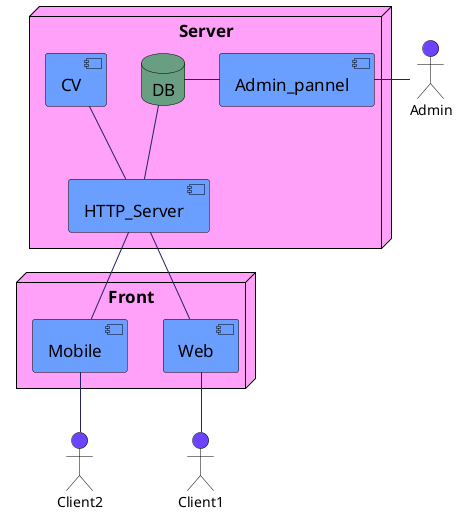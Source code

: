@startuml
skinparam component {
    FontColor          black
    AttributeFontColor black
    FontSize           17
    AttributeFontSize  15
    AttributeFontname  Droid Sans Mono
    BackgroundColor    #6A9EFF
    BorderColor        black
    ArrowColor         #222266
}

skinparam database {
    FontColor          black
    AttributeFontColor black
    FontSize           17
    AttributeFontSize  15
    AttributeFontname  Droid Sans Mono
    BackgroundColor    #6A9E82
    BorderColor        black
    ArrowColor         #222266
}

skinparam actor {
    BackgroundColor    #6A44ff
    BorderColor        black
    ArrowColor         #222266
}

skinparam node {
    FontColor          black
    AttributeFontColor black
    FontSize           17
    AttributeFontSize  15
    AttributeFontname  Droid Sans Mono
    BackgroundColor    #FFA1F8
    BorderColor        black
    ArrowColor         #222266
}

node "Server"{
    [HTTP_Server] -up- [CV]
    database DB
    HTTP_Server -up- DB
    [Admin_pannel] -left- DB
}


node "Front"{
    [Web] -up- HTTP_Server
    [Mobile] -up- HTTP_Server
}

actor Client1
actor Client2

Client1 -up- Web
Client2 -up- Mobile

actor Admin

Admin -left- Admin_pannel
@enduml
